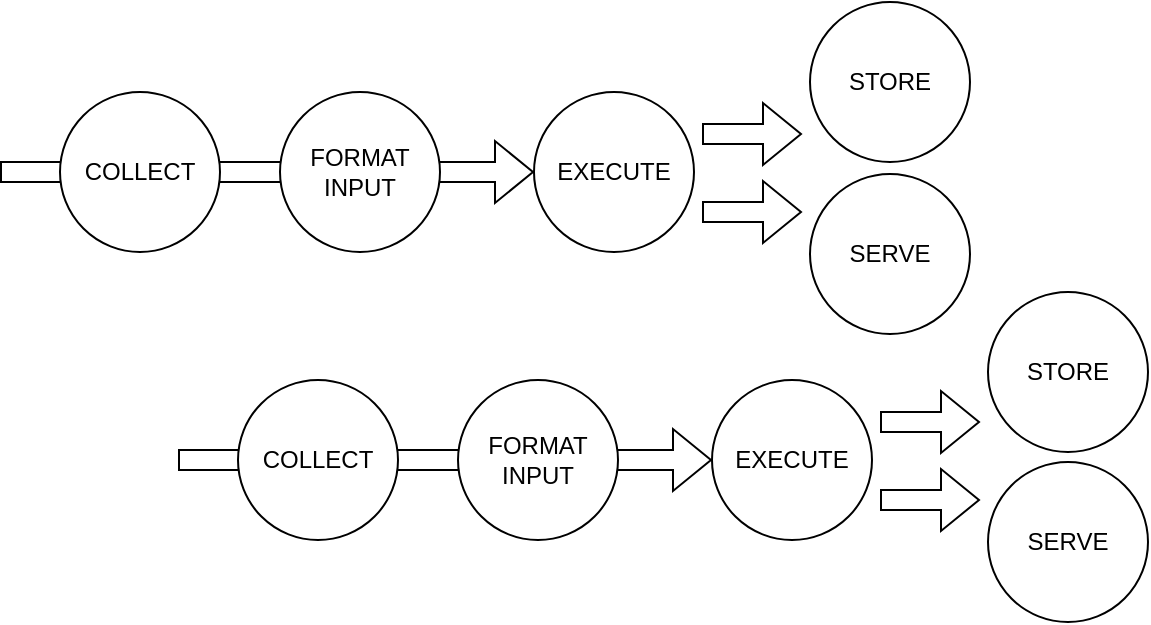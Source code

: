 <mxfile version="17.4.6" type="device"><diagram id="UyWlVMBEBQAe2kpNaDGm" name="Page-1"><mxGraphModel dx="1265" dy="767" grid="1" gridSize="10" guides="1" tooltips="1" connect="1" arrows="1" fold="1" page="1" pageScale="1" pageWidth="850" pageHeight="1100" math="0" shadow="0"><root><mxCell id="0"/><mxCell id="1" parent="0"/><mxCell id="REt_zxTmQqRbULcNNGQ5-11" value="" style="shape=flexArrow;endArrow=classic;html=1;rounded=0;" edge="1" parent="1" target="REt_zxTmQqRbULcNNGQ5-5"><mxGeometry width="50" height="50" relative="1" as="geometry"><mxPoint x="160" y="250" as="sourcePoint"/><mxPoint x="450" y="380" as="targetPoint"/></mxGeometry></mxCell><mxCell id="REt_zxTmQqRbULcNNGQ5-7" value="" style="shape=flexArrow;endArrow=classic;html=1;rounded=0;" edge="1" parent="1"><mxGeometry width="50" height="50" relative="1" as="geometry"><mxPoint x="511" y="231" as="sourcePoint"/><mxPoint x="561" y="231" as="targetPoint"/></mxGeometry></mxCell><mxCell id="REt_zxTmQqRbULcNNGQ5-3" value="COLLECT" style="ellipse;whiteSpace=wrap;html=1;aspect=fixed;" vertex="1" parent="1"><mxGeometry x="190" y="210" width="80" height="80" as="geometry"/></mxCell><mxCell id="REt_zxTmQqRbULcNNGQ5-4" value="FORMAT INPUT" style="ellipse;whiteSpace=wrap;html=1;aspect=fixed;" vertex="1" parent="1"><mxGeometry x="300" y="210" width="80" height="80" as="geometry"/></mxCell><mxCell id="REt_zxTmQqRbULcNNGQ5-5" value="EXECUTE" style="ellipse;whiteSpace=wrap;html=1;aspect=fixed;" vertex="1" parent="1"><mxGeometry x="427" y="210" width="80" height="80" as="geometry"/></mxCell><mxCell id="REt_zxTmQqRbULcNNGQ5-6" value="STORE" style="ellipse;whiteSpace=wrap;html=1;aspect=fixed;" vertex="1" parent="1"><mxGeometry x="565" y="165" width="80" height="80" as="geometry"/></mxCell><mxCell id="REt_zxTmQqRbULcNNGQ5-9" value="SERVE" style="ellipse;whiteSpace=wrap;html=1;aspect=fixed;" vertex="1" parent="1"><mxGeometry x="565" y="251" width="80" height="80" as="geometry"/></mxCell><mxCell id="REt_zxTmQqRbULcNNGQ5-10" value="" style="shape=flexArrow;endArrow=classic;html=1;rounded=0;" edge="1" parent="1"><mxGeometry width="50" height="50" relative="1" as="geometry"><mxPoint x="511" y="270" as="sourcePoint"/><mxPoint x="561" y="270" as="targetPoint"/></mxGeometry></mxCell><mxCell id="REt_zxTmQqRbULcNNGQ5-12" value="" style="shape=flexArrow;endArrow=classic;html=1;rounded=0;" edge="1" parent="1" target="REt_zxTmQqRbULcNNGQ5-16"><mxGeometry width="50" height="50" relative="1" as="geometry"><mxPoint x="249" y="394" as="sourcePoint"/><mxPoint x="539" y="524" as="targetPoint"/></mxGeometry></mxCell><mxCell id="REt_zxTmQqRbULcNNGQ5-13" value="" style="shape=flexArrow;endArrow=classic;html=1;rounded=0;" edge="1" parent="1"><mxGeometry width="50" height="50" relative="1" as="geometry"><mxPoint x="600" y="375" as="sourcePoint"/><mxPoint x="650" y="375" as="targetPoint"/></mxGeometry></mxCell><mxCell id="REt_zxTmQqRbULcNNGQ5-14" value="COLLECT" style="ellipse;whiteSpace=wrap;html=1;aspect=fixed;" vertex="1" parent="1"><mxGeometry x="279" y="354" width="80" height="80" as="geometry"/></mxCell><mxCell id="REt_zxTmQqRbULcNNGQ5-15" value="FORMAT INPUT" style="ellipse;whiteSpace=wrap;html=1;aspect=fixed;" vertex="1" parent="1"><mxGeometry x="389" y="354" width="80" height="80" as="geometry"/></mxCell><mxCell id="REt_zxTmQqRbULcNNGQ5-16" value="EXECUTE" style="ellipse;whiteSpace=wrap;html=1;aspect=fixed;" vertex="1" parent="1"><mxGeometry x="516" y="354" width="80" height="80" as="geometry"/></mxCell><mxCell id="REt_zxTmQqRbULcNNGQ5-17" value="STORE" style="ellipse;whiteSpace=wrap;html=1;aspect=fixed;" vertex="1" parent="1"><mxGeometry x="654" y="310" width="80" height="80" as="geometry"/></mxCell><mxCell id="REt_zxTmQqRbULcNNGQ5-18" value="SERVE" style="ellipse;whiteSpace=wrap;html=1;aspect=fixed;" vertex="1" parent="1"><mxGeometry x="654" y="395" width="80" height="80" as="geometry"/></mxCell><mxCell id="REt_zxTmQqRbULcNNGQ5-19" value="" style="shape=flexArrow;endArrow=classic;html=1;rounded=0;" edge="1" parent="1"><mxGeometry width="50" height="50" relative="1" as="geometry"><mxPoint x="600" y="414" as="sourcePoint"/><mxPoint x="650" y="414" as="targetPoint"/></mxGeometry></mxCell></root></mxGraphModel></diagram></mxfile>